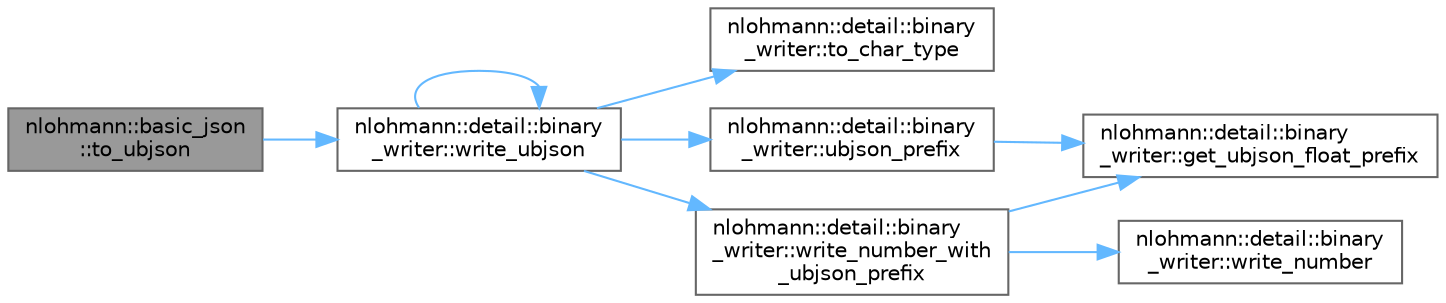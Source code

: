 digraph "nlohmann::basic_json::to_ubjson"
{
 // LATEX_PDF_SIZE
  bgcolor="transparent";
  edge [fontname=Helvetica,fontsize=10,labelfontname=Helvetica,labelfontsize=10];
  node [fontname=Helvetica,fontsize=10,shape=box,height=0.2,width=0.4];
  rankdir="LR";
  Node1 [label="nlohmann::basic_json\l::to_ubjson",height=0.2,width=0.4,color="gray40", fillcolor="grey60", style="filled", fontcolor="black",tooltip=" "];
  Node1 -> Node2 [color="steelblue1",style="solid"];
  Node2 [label="nlohmann::detail::binary\l_writer::write_ubjson",height=0.2,width=0.4,color="grey40", fillcolor="white", style="filled",URL="$a02039.html#a0f6c65053d859269f88eb4ebb0cd7060",tooltip=" "];
  Node2 -> Node3 [color="steelblue1",style="solid"];
  Node3 [label="nlohmann::detail::binary\l_writer::to_char_type",height=0.2,width=0.4,color="grey40", fillcolor="white", style="filled",URL="$a02039.html#ab77aa48692bd4e64e4f051ce6aeb6d2d",tooltip=" "];
  Node2 -> Node4 [color="steelblue1",style="solid"];
  Node4 [label="nlohmann::detail::binary\l_writer::ubjson_prefix",height=0.2,width=0.4,color="grey40", fillcolor="white", style="filled",URL="$a02039.html#a4c129249a5aee8e4ec8add6c6184e4f7",tooltip="determine the type prefix of container values"];
  Node4 -> Node5 [color="steelblue1",style="solid"];
  Node5 [label="nlohmann::detail::binary\l_writer::get_ubjson_float_prefix",height=0.2,width=0.4,color="grey40", fillcolor="white", style="filled",URL="$a02039.html#a6837b20574152f7f645d0f6cd9fafdeb",tooltip=" "];
  Node2 -> Node6 [color="steelblue1",style="solid"];
  Node6 [label="nlohmann::detail::binary\l_writer::write_number_with\l_ubjson_prefix",height=0.2,width=0.4,color="grey40", fillcolor="white", style="filled",URL="$a02039.html#a0ea6745f944c0c61672146886b4ee90f",tooltip=" "];
  Node6 -> Node5 [color="steelblue1",style="solid"];
  Node6 -> Node7 [color="steelblue1",style="solid"];
  Node7 [label="nlohmann::detail::binary\l_writer::write_number",height=0.2,width=0.4,color="grey40", fillcolor="white", style="filled",URL="$a02039.html#a6e11b7227fcecc25a548ed45507b7d1c",tooltip=" "];
  Node2 -> Node2 [color="steelblue1",style="solid"];
}
